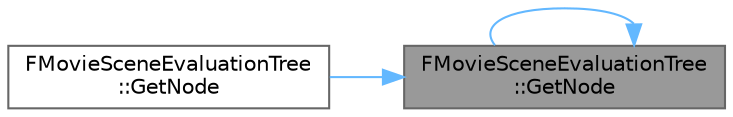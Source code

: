 digraph "FMovieSceneEvaluationTree::GetNode"
{
 // INTERACTIVE_SVG=YES
 // LATEX_PDF_SIZE
  bgcolor="transparent";
  edge [fontname=Helvetica,fontsize=10,labelfontname=Helvetica,labelfontsize=10];
  node [fontname=Helvetica,fontsize=10,shape=box,height=0.2,width=0.4];
  rankdir="RL";
  Node1 [id="Node000001",label="FMovieSceneEvaluationTree\l::GetNode",height=0.2,width=0.4,color="gray40", fillcolor="grey60", style="filled", fontcolor="black",tooltip="Non-const access to a node from its handle."];
  Node1 -> Node1 [id="edge1_Node000001_Node000001",dir="back",color="steelblue1",style="solid",tooltip=" "];
  Node1 -> Node2 [id="edge2_Node000001_Node000002",dir="back",color="steelblue1",style="solid",tooltip=" "];
  Node2 [id="Node000002",label="FMovieSceneEvaluationTree\l::GetNode",height=0.2,width=0.4,color="grey40", fillcolor="white", style="filled",URL="$db/d77/structFMovieSceneEvaluationTree.html#ae67087610aac79b71f174d32ef208075",tooltip="Const access to a node from its handle."];
}
